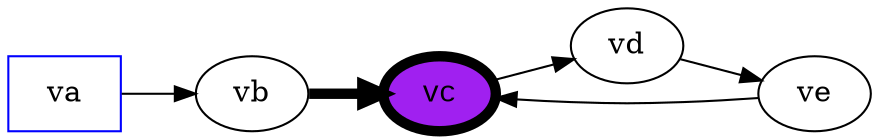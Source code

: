 digraph G {
    // you can have comments that start with // or are wrapped in /* COMMENT */
    // you can change the orientation
    rankdir=LR; 
    // you can define the shape attributes before use
    vc [style="filled", /* you can also have comments like this */ penwidth=5, fillcolor = "purple", fontname = "Courier New"];
    va [shape=box, color=blue];

    va -> vb;
    vc -> vd -> ve -> vc;
    vb -> vc [penwidth=5];
}
